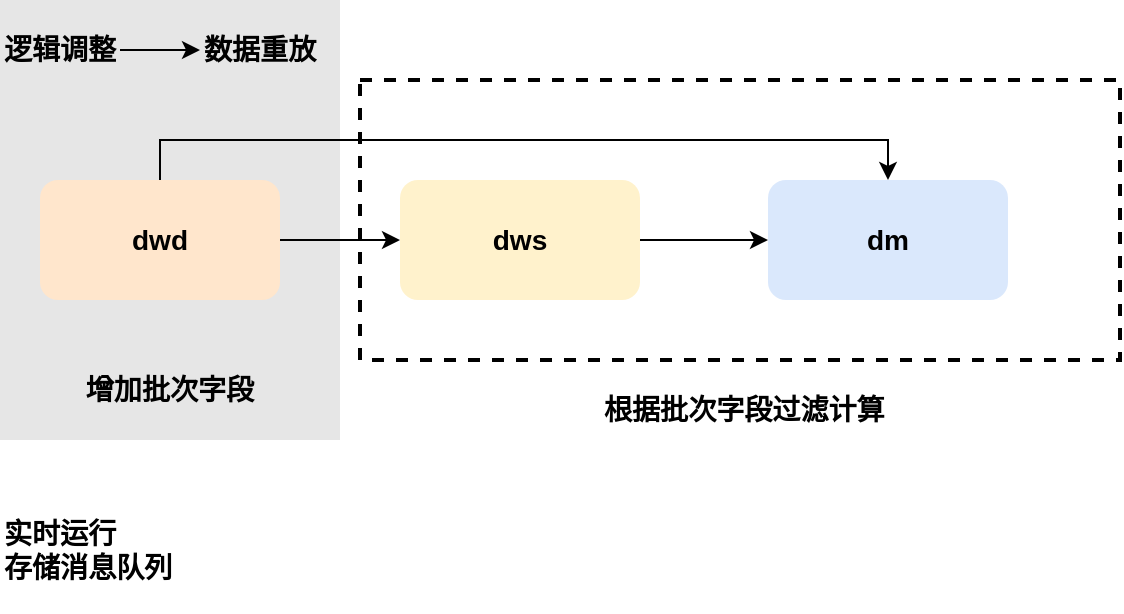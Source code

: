 <mxfile version="16.6.4" type="github">
  <diagram id="gDHOPF48_dV49PIhnDnL" name="第 1 页">
    <mxGraphModel dx="1609" dy="513" grid="1" gridSize="10" guides="1" tooltips="1" connect="1" arrows="1" fold="1" page="1" pageScale="1" pageWidth="827" pageHeight="1169" math="0" shadow="0">
      <root>
        <mxCell id="0" />
        <mxCell id="1" parent="0" />
        <mxCell id="R-34i-gqnA0KGg_EzN7v-18" value="" style="rounded=0;whiteSpace=wrap;html=1;fillColor=none;strokeColor=default;strokeWidth=2;dashed=1;" vertex="1" parent="1">
          <mxGeometry x="90" y="200" width="380" height="140" as="geometry" />
        </mxCell>
        <mxCell id="R-34i-gqnA0KGg_EzN7v-12" value="" style="rounded=0;whiteSpace=wrap;html=1;strokeColor=none;fillColor=#E6E6E6;" vertex="1" parent="1">
          <mxGeometry x="-90" y="160" width="170" height="220" as="geometry" />
        </mxCell>
        <mxCell id="R-34i-gqnA0KGg_EzN7v-3" style="edgeStyle=orthogonalEdgeStyle;rounded=0;orthogonalLoop=1;jettySize=auto;html=1;exitX=1;exitY=0.5;exitDx=0;exitDy=0;" edge="1" parent="1" source="R-34i-gqnA0KGg_EzN7v-1" target="R-34i-gqnA0KGg_EzN7v-2">
          <mxGeometry relative="1" as="geometry" />
        </mxCell>
        <mxCell id="R-34i-gqnA0KGg_EzN7v-1" value="&lt;h3&gt;dws&lt;/h3&gt;" style="rounded=1;whiteSpace=wrap;html=1;fillColor=#fff2cc;strokeColor=none;" vertex="1" parent="1">
          <mxGeometry x="110" y="250" width="120" height="60" as="geometry" />
        </mxCell>
        <mxCell id="R-34i-gqnA0KGg_EzN7v-2" value="&lt;h3&gt;dm&lt;/h3&gt;" style="rounded=1;whiteSpace=wrap;html=1;fillColor=#dae8fc;strokeColor=none;" vertex="1" parent="1">
          <mxGeometry x="294" y="250" width="120" height="60" as="geometry" />
        </mxCell>
        <mxCell id="R-34i-gqnA0KGg_EzN7v-5" style="edgeStyle=orthogonalEdgeStyle;rounded=0;orthogonalLoop=1;jettySize=auto;html=1;exitX=1;exitY=0.5;exitDx=0;exitDy=0;" edge="1" parent="1" source="R-34i-gqnA0KGg_EzN7v-4" target="R-34i-gqnA0KGg_EzN7v-1">
          <mxGeometry relative="1" as="geometry" />
        </mxCell>
        <mxCell id="R-34i-gqnA0KGg_EzN7v-9" style="edgeStyle=orthogonalEdgeStyle;rounded=0;orthogonalLoop=1;jettySize=auto;html=1;exitX=0.5;exitY=0;exitDx=0;exitDy=0;entryX=0.5;entryY=0;entryDx=0;entryDy=0;" edge="1" parent="1" source="R-34i-gqnA0KGg_EzN7v-4" target="R-34i-gqnA0KGg_EzN7v-2">
          <mxGeometry relative="1" as="geometry" />
        </mxCell>
        <mxCell id="R-34i-gqnA0KGg_EzN7v-4" value="&lt;h3&gt;dwd&lt;/h3&gt;" style="rounded=1;whiteSpace=wrap;html=1;fillColor=#ffe6cc;strokeColor=none;" vertex="1" parent="1">
          <mxGeometry x="-70" y="250" width="120" height="60" as="geometry" />
        </mxCell>
        <mxCell id="R-34i-gqnA0KGg_EzN7v-14" value="&lt;h3&gt;实时运行&lt;br&gt;存储消息队列&lt;/h3&gt;" style="text;html=1;strokeColor=none;fillColor=none;align=left;verticalAlign=middle;whiteSpace=wrap;rounded=0;" vertex="1" parent="1">
          <mxGeometry x="-90" y="410" width="120" height="50" as="geometry" />
        </mxCell>
        <mxCell id="R-34i-gqnA0KGg_EzN7v-22" style="edgeStyle=orthogonalEdgeStyle;rounded=0;orthogonalLoop=1;jettySize=auto;html=1;" edge="1" parent="1" source="R-34i-gqnA0KGg_EzN7v-15" target="R-34i-gqnA0KGg_EzN7v-16">
          <mxGeometry relative="1" as="geometry" />
        </mxCell>
        <mxCell id="R-34i-gqnA0KGg_EzN7v-15" value="&lt;h3&gt;逻辑调整&lt;/h3&gt;" style="text;html=1;strokeColor=none;fillColor=none;align=center;verticalAlign=middle;whiteSpace=wrap;rounded=0;" vertex="1" parent="1">
          <mxGeometry x="-90" y="170" width="60" height="30" as="geometry" />
        </mxCell>
        <mxCell id="R-34i-gqnA0KGg_EzN7v-16" value="&lt;h3&gt;数据重放&lt;/h3&gt;" style="text;html=1;strokeColor=none;fillColor=none;align=left;verticalAlign=middle;whiteSpace=wrap;rounded=0;" vertex="1" parent="1">
          <mxGeometry x="10" y="170" width="100" height="30" as="geometry" />
        </mxCell>
        <mxCell id="R-34i-gqnA0KGg_EzN7v-19" value="&lt;h3&gt;根据批次字段过滤计算&lt;/h3&gt;" style="text;html=1;strokeColor=none;fillColor=none;align=left;verticalAlign=middle;whiteSpace=wrap;rounded=0;" vertex="1" parent="1">
          <mxGeometry x="210" y="340" width="160" height="50" as="geometry" />
        </mxCell>
        <mxCell id="R-34i-gqnA0KGg_EzN7v-24" value="&lt;h3&gt;增加批次字段&lt;/h3&gt;" style="text;html=1;strokeColor=none;fillColor=none;align=center;verticalAlign=middle;whiteSpace=wrap;rounded=0;dashed=1;" vertex="1" parent="1">
          <mxGeometry x="-50" y="340" width="90" height="30" as="geometry" />
        </mxCell>
      </root>
    </mxGraphModel>
  </diagram>
</mxfile>
